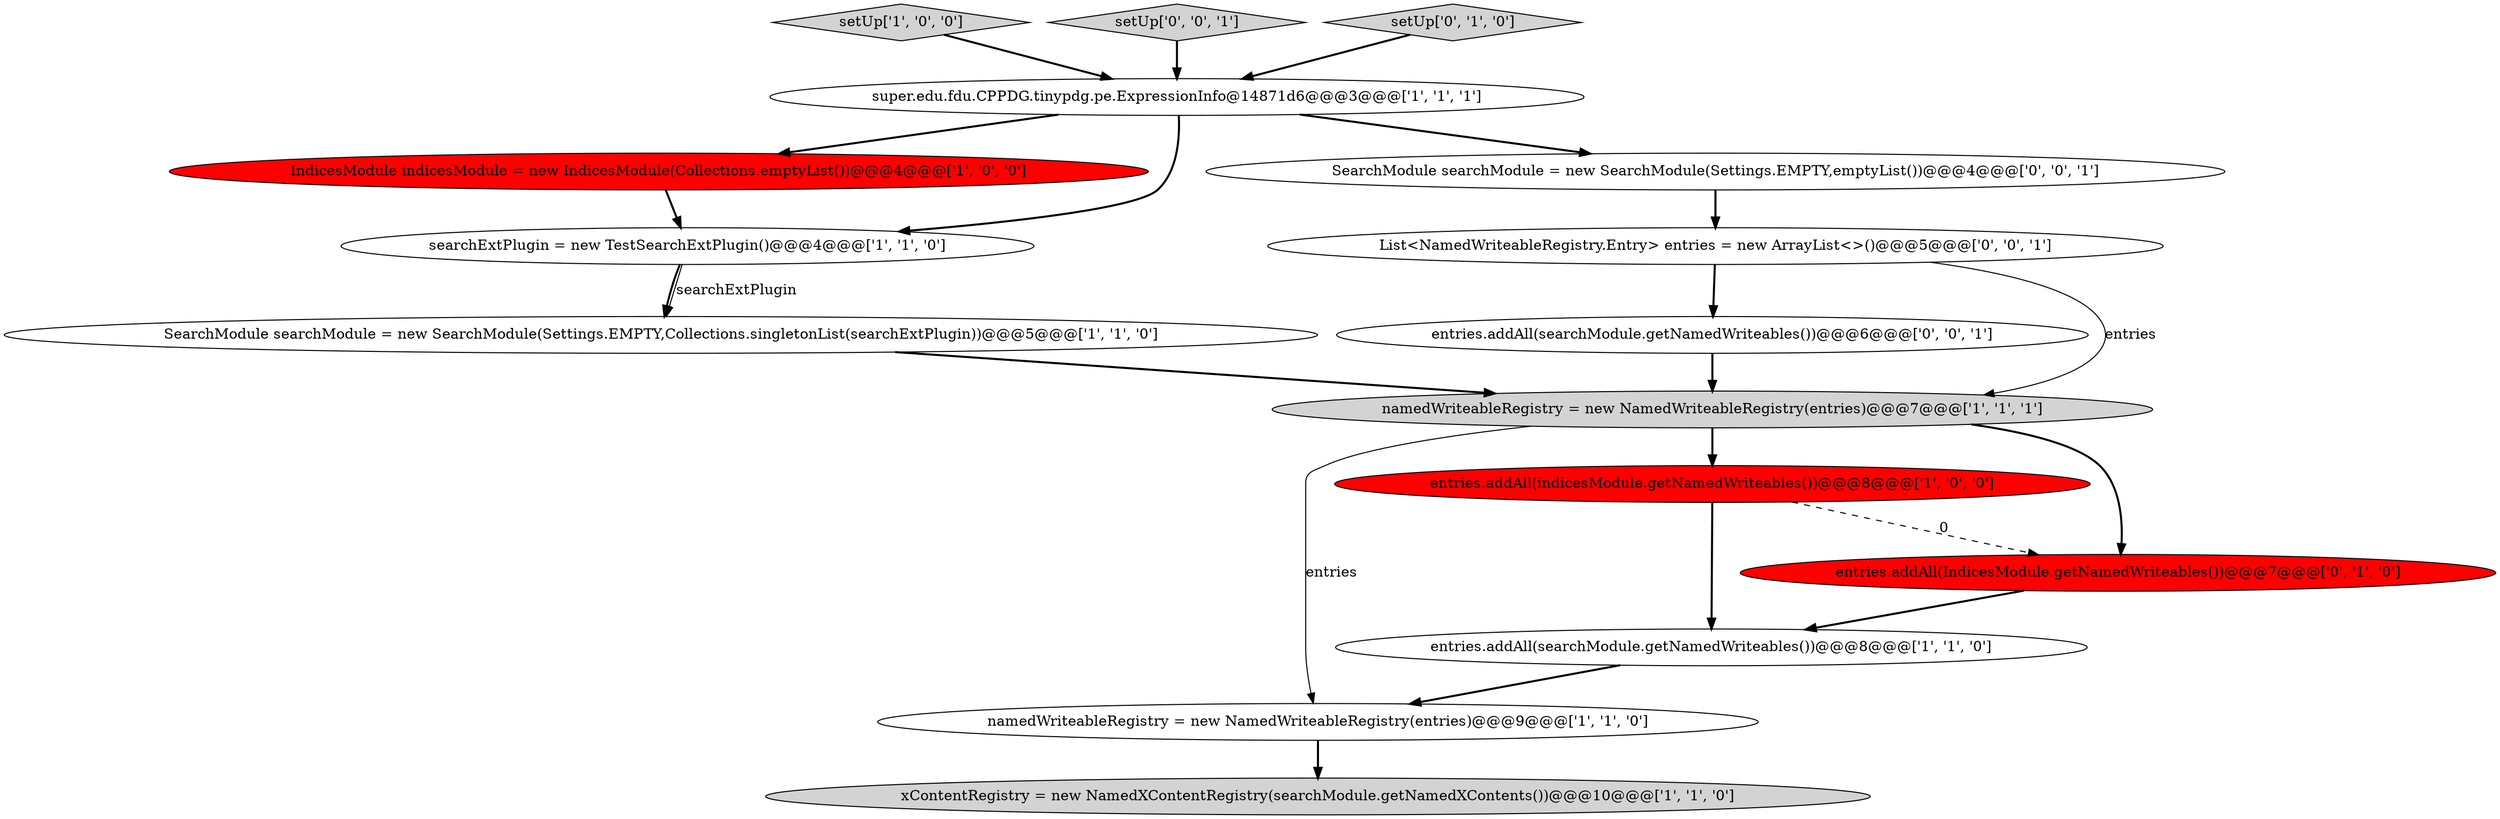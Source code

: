 digraph {
10 [style = filled, label = "entries.addAll(IndicesModule.getNamedWriteables())@@@7@@@['0', '1', '0']", fillcolor = red, shape = ellipse image = "AAA1AAABBB2BBB"];
13 [style = filled, label = "List<NamedWriteableRegistry.Entry> entries = new ArrayList<>()@@@5@@@['0', '0', '1']", fillcolor = white, shape = ellipse image = "AAA0AAABBB3BBB"];
2 [style = filled, label = "setUp['1', '0', '0']", fillcolor = lightgray, shape = diamond image = "AAA0AAABBB1BBB"];
14 [style = filled, label = "entries.addAll(searchModule.getNamedWriteables())@@@6@@@['0', '0', '1']", fillcolor = white, shape = ellipse image = "AAA0AAABBB3BBB"];
6 [style = filled, label = "namedWriteableRegistry = new NamedWriteableRegistry(entries)@@@9@@@['1', '1', '0']", fillcolor = white, shape = ellipse image = "AAA0AAABBB1BBB"];
15 [style = filled, label = "setUp['0', '0', '1']", fillcolor = lightgray, shape = diamond image = "AAA0AAABBB3BBB"];
0 [style = filled, label = "super.edu.fdu.CPPDG.tinypdg.pe.ExpressionInfo@14871d6@@@3@@@['1', '1', '1']", fillcolor = white, shape = ellipse image = "AAA0AAABBB1BBB"];
8 [style = filled, label = "namedWriteableRegistry = new NamedWriteableRegistry(entries)@@@7@@@['1', '1', '1']", fillcolor = lightgray, shape = ellipse image = "AAA0AAABBB1BBB"];
1 [style = filled, label = "entries.addAll(indicesModule.getNamedWriteables())@@@8@@@['1', '0', '0']", fillcolor = red, shape = ellipse image = "AAA1AAABBB1BBB"];
5 [style = filled, label = "IndicesModule indicesModule = new IndicesModule(Collections.emptyList())@@@4@@@['1', '0', '0']", fillcolor = red, shape = ellipse image = "AAA1AAABBB1BBB"];
7 [style = filled, label = "entries.addAll(searchModule.getNamedWriteables())@@@8@@@['1', '1', '0']", fillcolor = white, shape = ellipse image = "AAA0AAABBB1BBB"];
12 [style = filled, label = "SearchModule searchModule = new SearchModule(Settings.EMPTY,emptyList())@@@4@@@['0', '0', '1']", fillcolor = white, shape = ellipse image = "AAA0AAABBB3BBB"];
11 [style = filled, label = "setUp['0', '1', '0']", fillcolor = lightgray, shape = diamond image = "AAA0AAABBB2BBB"];
4 [style = filled, label = "SearchModule searchModule = new SearchModule(Settings.EMPTY,Collections.singletonList(searchExtPlugin))@@@5@@@['1', '1', '0']", fillcolor = white, shape = ellipse image = "AAA0AAABBB1BBB"];
3 [style = filled, label = "searchExtPlugin = new TestSearchExtPlugin()@@@4@@@['1', '1', '0']", fillcolor = white, shape = ellipse image = "AAA0AAABBB1BBB"];
9 [style = filled, label = "xContentRegistry = new NamedXContentRegistry(searchModule.getNamedXContents())@@@10@@@['1', '1', '0']", fillcolor = lightgray, shape = ellipse image = "AAA0AAABBB1BBB"];
13->8 [style = solid, label="entries"];
5->3 [style = bold, label=""];
0->3 [style = bold, label=""];
8->10 [style = bold, label=""];
0->12 [style = bold, label=""];
1->10 [style = dashed, label="0"];
3->4 [style = bold, label=""];
1->7 [style = bold, label=""];
10->7 [style = bold, label=""];
3->4 [style = solid, label="searchExtPlugin"];
8->1 [style = bold, label=""];
12->13 [style = bold, label=""];
2->0 [style = bold, label=""];
11->0 [style = bold, label=""];
15->0 [style = bold, label=""];
7->6 [style = bold, label=""];
8->6 [style = solid, label="entries"];
4->8 [style = bold, label=""];
14->8 [style = bold, label=""];
6->9 [style = bold, label=""];
13->14 [style = bold, label=""];
0->5 [style = bold, label=""];
}
